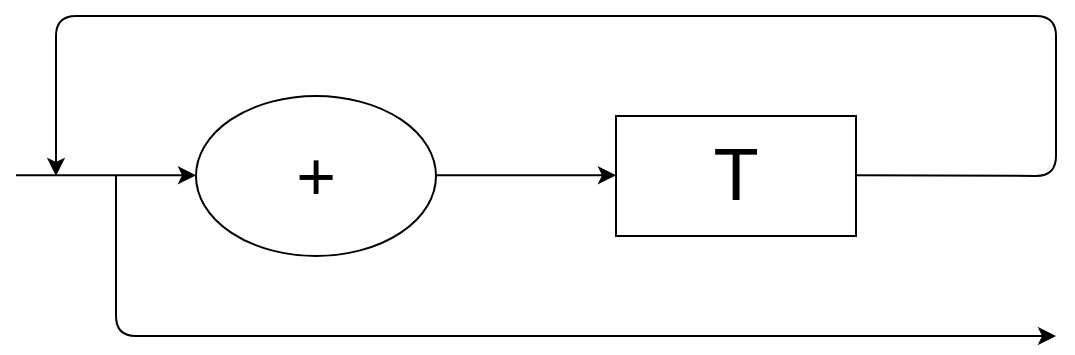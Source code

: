 <mxfile version="12.7.9" type="device"><diagram id="I5BP6vOR_1D-y6K9_unL" name="Page-1"><mxGraphModel dx="1843" dy="1709" grid="1" gridSize="10" guides="1" tooltips="1" connect="1" arrows="1" fold="1" page="1" pageScale="1" pageWidth="827" pageHeight="1169" math="0" shadow="0"><root><mxCell id="0"/><mxCell id="1" parent="0"/><mxCell id="Dvv93qsHE8iZuxDN588F-59" value="" style="group;container=1;" vertex="1" connectable="0" parent="1"><mxGeometry width="520" height="160" as="geometry"/></mxCell><mxCell id="Dvv93qsHE8iZuxDN588F-58" value="" style="group" vertex="1" connectable="0" parent="Dvv93qsHE8iZuxDN588F-59"><mxGeometry width="520" height="160" as="geometry"/></mxCell><mxCell id="Dvv93qsHE8iZuxDN588F-16" value="" style="endArrow=classic;html=1;entryX=0;entryY=0.5;entryDx=0;entryDy=0;" edge="1" parent="Dvv93qsHE8iZuxDN588F-58"><mxGeometry width="50" height="50" relative="1" as="geometry"><mxPoint y="79.64" as="sourcePoint"/><mxPoint x="90" y="79.64" as="targetPoint"/></mxGeometry></mxCell><mxCell id="Dvv93qsHE8iZuxDN588F-37" value="&lt;font style=&quot;font-size: 37px&quot;&gt;T&lt;/font&gt;" style="rounded=0;whiteSpace=wrap;html=1;" vertex="1" parent="Dvv93qsHE8iZuxDN588F-58"><mxGeometry x="300" y="50" width="120" height="60" as="geometry"/></mxCell><mxCell id="Dvv93qsHE8iZuxDN588F-38" value="" style="endArrow=classic;html=1;" edge="1" parent="Dvv93qsHE8iZuxDN588F-58"><mxGeometry width="50" height="50" relative="1" as="geometry"><mxPoint x="420" y="79.64" as="sourcePoint"/><mxPoint x="20" y="80" as="targetPoint"/><Array as="points"><mxPoint x="520" y="80"/><mxPoint x="520"/><mxPoint x="20"/></Array></mxGeometry></mxCell><mxCell id="Dvv93qsHE8iZuxDN588F-43" value="" style="endArrow=classic;html=1;entryX=0;entryY=0.5;entryDx=0;entryDy=0;" edge="1" parent="Dvv93qsHE8iZuxDN588F-58"><mxGeometry width="50" height="50" relative="1" as="geometry"><mxPoint x="210" y="79.64" as="sourcePoint"/><mxPoint x="300" y="79.64" as="targetPoint"/></mxGeometry></mxCell><mxCell id="Dvv93qsHE8iZuxDN588F-56" value="&lt;span style=&quot;font-size: 34px&quot;&gt;+&lt;/span&gt;" style="ellipse;whiteSpace=wrap;html=1;" vertex="1" parent="Dvv93qsHE8iZuxDN588F-58"><mxGeometry x="90" y="40" width="120" height="80" as="geometry"/></mxCell><mxCell id="Dvv93qsHE8iZuxDN588F-57" value="" style="endArrow=classic;html=1;" edge="1" parent="Dvv93qsHE8iZuxDN588F-58"><mxGeometry width="50" height="50" relative="1" as="geometry"><mxPoint x="50" y="80" as="sourcePoint"/><mxPoint x="520" y="160" as="targetPoint"/><Array as="points"><mxPoint x="50" y="160"/></Array></mxGeometry></mxCell></root></mxGraphModel></diagram></mxfile>